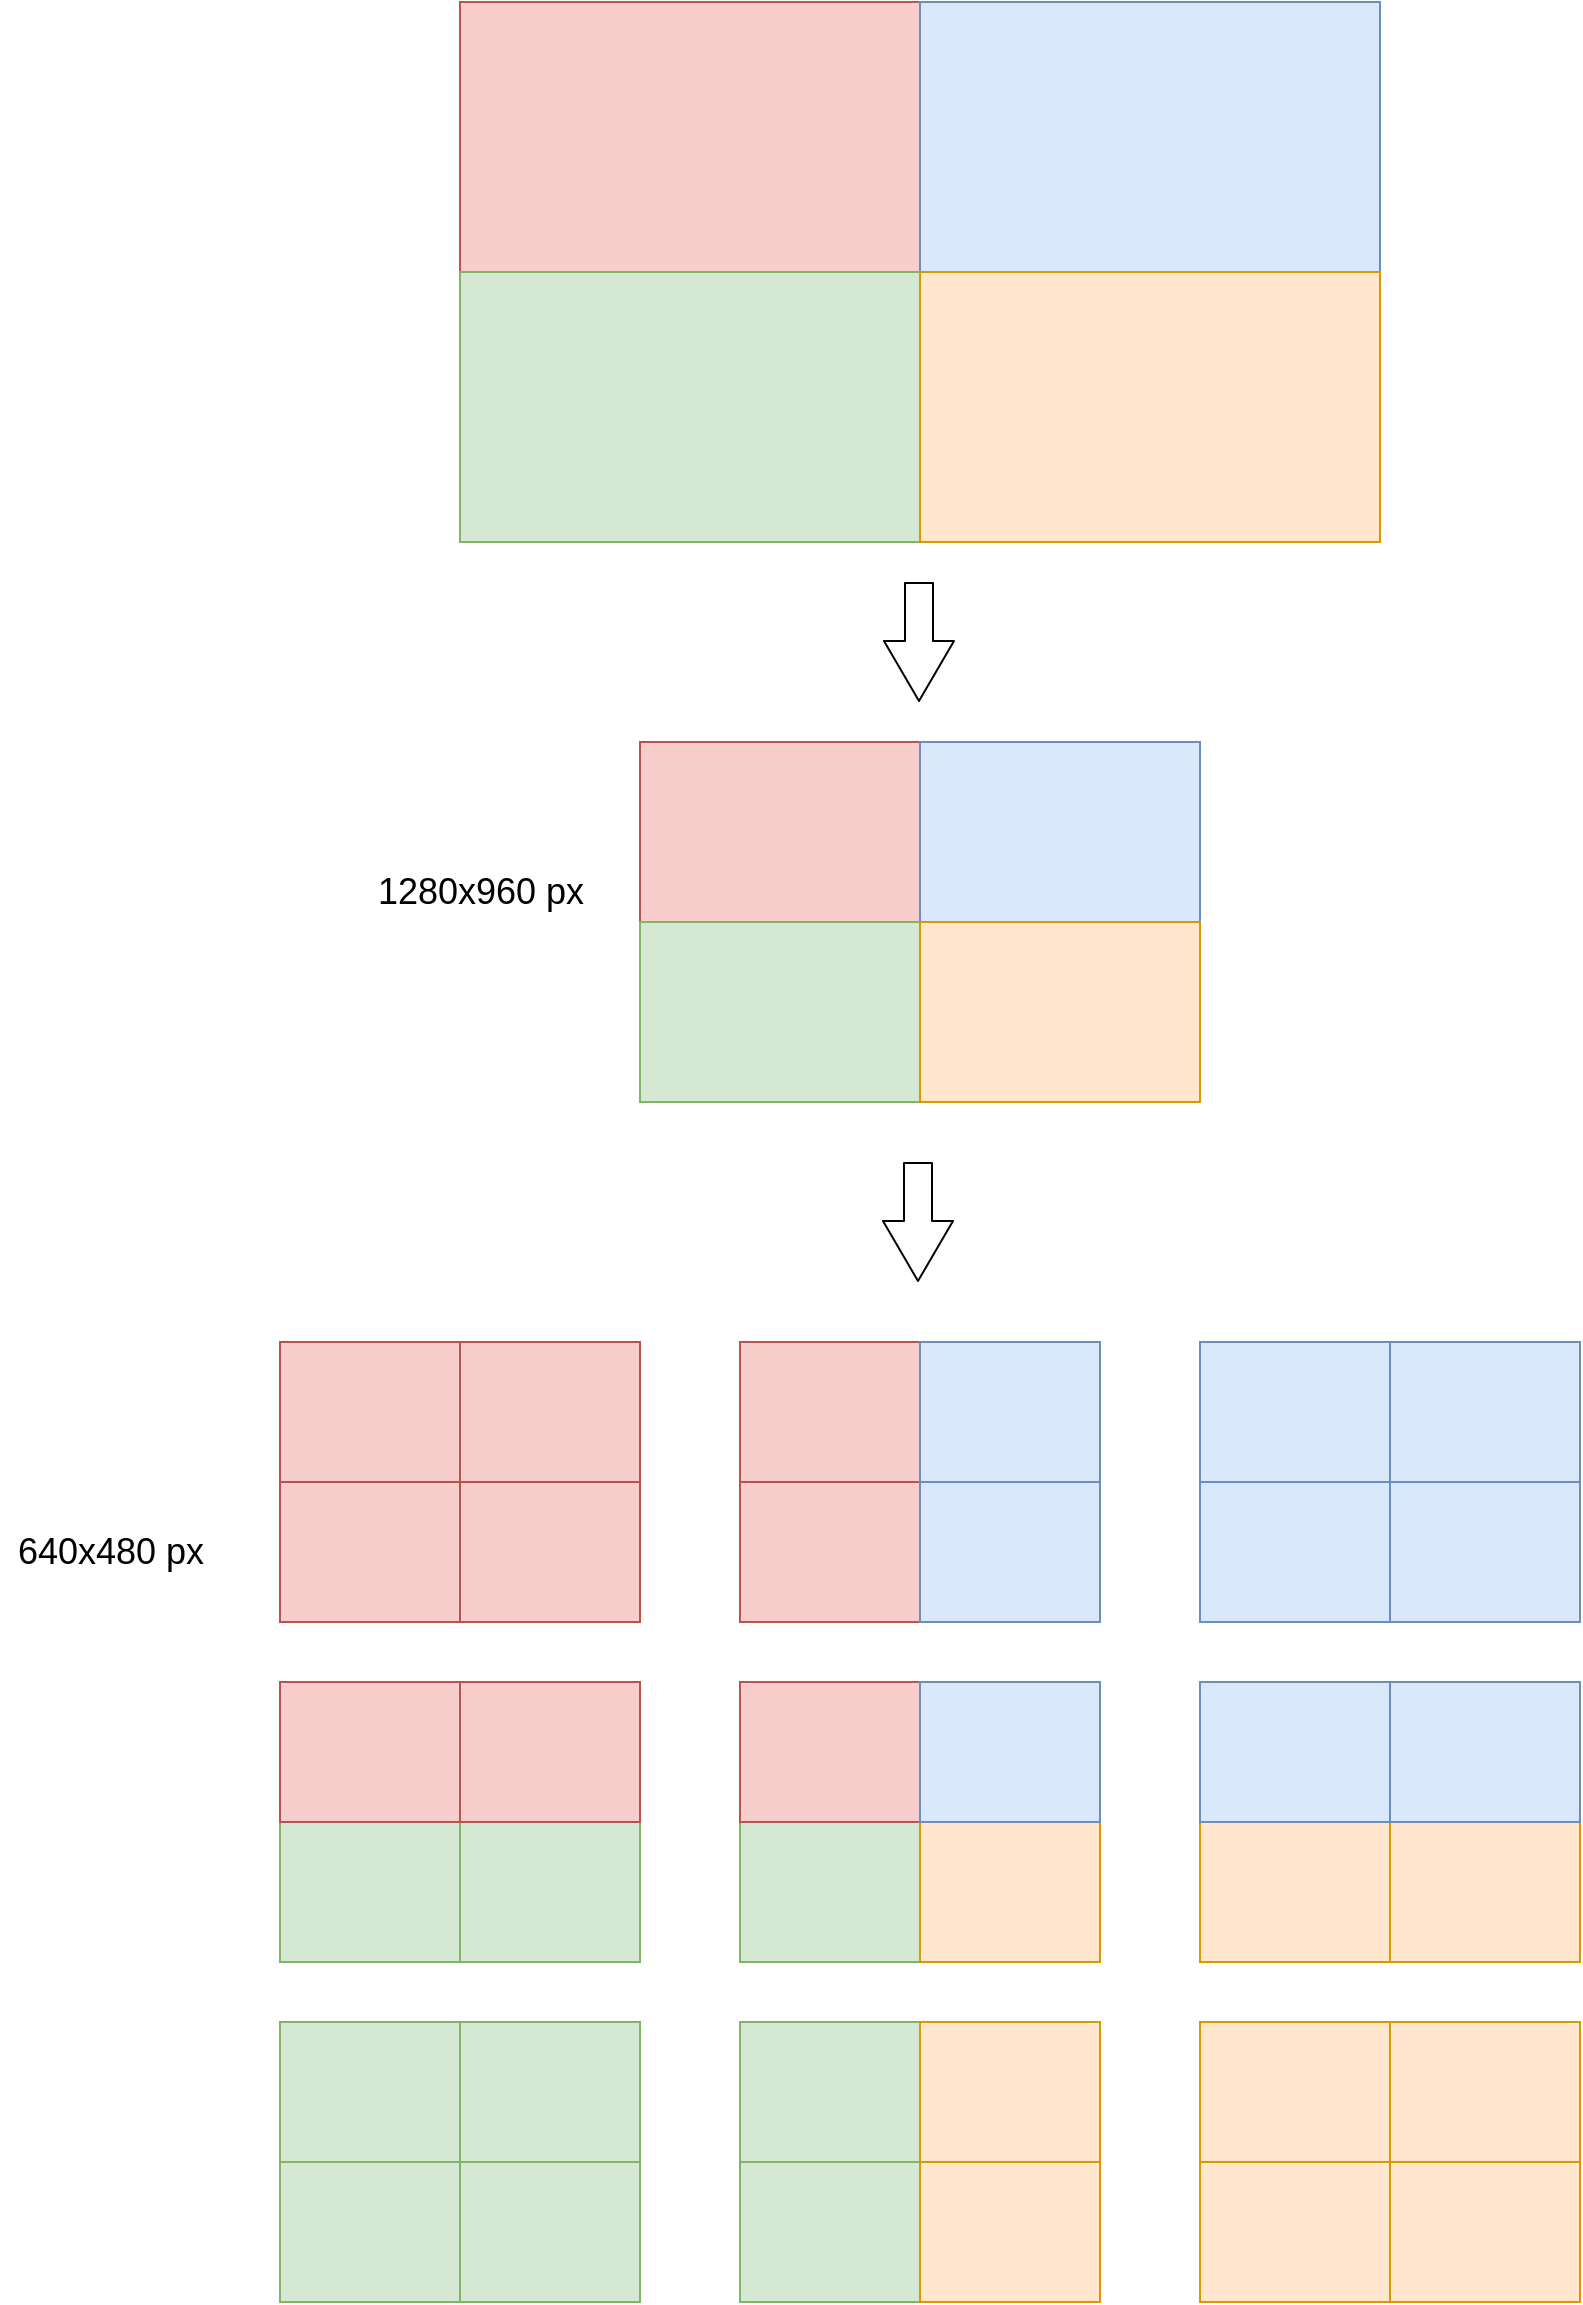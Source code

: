 <mxfile version="14.7.2" type="device"><diagram id="S3eytmQYElzU8fFrAMRG" name="Page-1"><mxGraphModel dx="1422" dy="1954" grid="1" gridSize="10" guides="1" tooltips="1" connect="1" arrows="1" fold="1" page="1" pageScale="1" pageWidth="827" pageHeight="1169" math="0" shadow="0"><root><mxCell id="0"/><mxCell id="1" parent="0"/><mxCell id="_vQqCw-XL2EdoklnSfaK-2" value="" style="rounded=0;whiteSpace=wrap;html=1;" vertex="1" parent="1"><mxGeometry x="230" y="-40" width="460" height="270" as="geometry"/></mxCell><mxCell id="_vQqCw-XL2EdoklnSfaK-3" value="" style="rounded=0;whiteSpace=wrap;html=1;" vertex="1" parent="1"><mxGeometry x="320" y="330" width="280" height="180" as="geometry"/></mxCell><mxCell id="_vQqCw-XL2EdoklnSfaK-4" value="" style="shape=flexArrow;endArrow=classic;html=1;width=14;endSize=9.67;" edge="1" parent="1"><mxGeometry width="50" height="50" relative="1" as="geometry"><mxPoint x="459.5" y="250" as="sourcePoint"/><mxPoint x="459.5" y="310" as="targetPoint"/></mxGeometry></mxCell><mxCell id="_vQqCw-XL2EdoklnSfaK-5" value="1280x960 px" style="text;html=1;align=center;verticalAlign=middle;resizable=0;points=[];autosize=1;strokeColor=none;fontSize=18;" vertex="1" parent="1"><mxGeometry x="180" y="390" width="120" height="30" as="geometry"/></mxCell><mxCell id="_vQqCw-XL2EdoklnSfaK-6" value="" style="rounded=0;whiteSpace=wrap;html=1;fontSize=18;fillColor=#f8cecc;strokeColor=#b85450;" vertex="1" parent="1"><mxGeometry x="320" y="330" width="140" height="90" as="geometry"/></mxCell><mxCell id="_vQqCw-XL2EdoklnSfaK-9" value="" style="rounded=0;whiteSpace=wrap;html=1;fontSize=18;fillColor=#dae8fc;strokeColor=#6c8ebf;" vertex="1" parent="1"><mxGeometry x="460" y="330" width="140" height="90" as="geometry"/></mxCell><mxCell id="_vQqCw-XL2EdoklnSfaK-12" value="" style="rounded=0;whiteSpace=wrap;html=1;fontSize=18;fillColor=#d5e8d4;strokeColor=#82b366;" vertex="1" parent="1"><mxGeometry x="320" y="420" width="140" height="90" as="geometry"/></mxCell><mxCell id="_vQqCw-XL2EdoklnSfaK-13" value="" style="rounded=0;whiteSpace=wrap;html=1;fontSize=18;fillColor=#ffe6cc;strokeColor=#d79b00;" vertex="1" parent="1"><mxGeometry x="460" y="420" width="140" height="90" as="geometry"/></mxCell><mxCell id="_vQqCw-XL2EdoklnSfaK-14" value="" style="rounded=0;whiteSpace=wrap;html=1;fontSize=18;fillColor=#f8cecc;strokeColor=#b85450;" vertex="1" parent="1"><mxGeometry x="230" y="-40" width="230" height="135" as="geometry"/></mxCell><mxCell id="_vQqCw-XL2EdoklnSfaK-15" value="" style="rounded=0;whiteSpace=wrap;html=1;fontSize=18;fillColor=#dae8fc;strokeColor=#6c8ebf;" vertex="1" parent="1"><mxGeometry x="460" y="-40" width="230" height="135" as="geometry"/></mxCell><mxCell id="_vQqCw-XL2EdoklnSfaK-16" value="" style="rounded=0;whiteSpace=wrap;html=1;fontSize=18;fillColor=#d5e8d4;strokeColor=#82b366;" vertex="1" parent="1"><mxGeometry x="230" y="95" width="230" height="135" as="geometry"/></mxCell><mxCell id="_vQqCw-XL2EdoklnSfaK-17" value="" style="rounded=0;whiteSpace=wrap;html=1;fontSize=18;fillColor=#ffe6cc;strokeColor=#d79b00;" vertex="1" parent="1"><mxGeometry x="460" y="95" width="230" height="135" as="geometry"/></mxCell><mxCell id="_vQqCw-XL2EdoklnSfaK-20" value="" style="rounded=0;whiteSpace=wrap;html=1;fontSize=18;fillColor=#f8cecc;strokeColor=#b85450;" vertex="1" parent="1"><mxGeometry x="140" y="700" width="90" height="70" as="geometry"/></mxCell><mxCell id="_vQqCw-XL2EdoklnSfaK-23" value="" style="rounded=0;whiteSpace=wrap;html=1;fontSize=18;fillColor=#f8cecc;strokeColor=#b85450;" vertex="1" parent="1"><mxGeometry x="230" y="700" width="90" height="70" as="geometry"/></mxCell><mxCell id="_vQqCw-XL2EdoklnSfaK-24" value="" style="rounded=0;whiteSpace=wrap;html=1;fontSize=18;fillColor=#f8cecc;strokeColor=#b85450;" vertex="1" parent="1"><mxGeometry x="140" y="630" width="90" height="70" as="geometry"/></mxCell><mxCell id="_vQqCw-XL2EdoklnSfaK-25" value="" style="rounded=0;whiteSpace=wrap;html=1;fontSize=18;fillColor=#f8cecc;strokeColor=#b85450;" vertex="1" parent="1"><mxGeometry x="230" y="630" width="90" height="70" as="geometry"/></mxCell><mxCell id="_vQqCw-XL2EdoklnSfaK-26" value="" style="rounded=0;whiteSpace=wrap;html=1;fontSize=18;fillColor=#f8cecc;strokeColor=#b85450;" vertex="1" parent="1"><mxGeometry x="370" y="700" width="90" height="70" as="geometry"/></mxCell><mxCell id="_vQqCw-XL2EdoklnSfaK-27" value="" style="rounded=0;whiteSpace=wrap;html=1;fontSize=18;fillColor=#dae8fc;strokeColor=#6c8ebf;" vertex="1" parent="1"><mxGeometry x="460" y="700" width="90" height="70" as="geometry"/></mxCell><mxCell id="_vQqCw-XL2EdoklnSfaK-28" value="" style="rounded=0;whiteSpace=wrap;html=1;fontSize=18;fillColor=#f8cecc;strokeColor=#b85450;" vertex="1" parent="1"><mxGeometry x="370" y="630" width="90" height="70" as="geometry"/></mxCell><mxCell id="_vQqCw-XL2EdoklnSfaK-29" value="" style="rounded=0;whiteSpace=wrap;html=1;fontSize=18;fillColor=#dae8fc;strokeColor=#6c8ebf;" vertex="1" parent="1"><mxGeometry x="460" y="630" width="90" height="70" as="geometry"/></mxCell><mxCell id="_vQqCw-XL2EdoklnSfaK-30" value="" style="rounded=0;whiteSpace=wrap;html=1;fontSize=18;fillColor=#dae8fc;strokeColor=#6c8ebf;" vertex="1" parent="1"><mxGeometry x="600" y="700" width="95" height="70" as="geometry"/></mxCell><mxCell id="_vQqCw-XL2EdoklnSfaK-31" value="" style="rounded=0;whiteSpace=wrap;html=1;fontSize=18;fillColor=#dae8fc;strokeColor=#6c8ebf;" vertex="1" parent="1"><mxGeometry x="695" y="700" width="95" height="70" as="geometry"/></mxCell><mxCell id="_vQqCw-XL2EdoklnSfaK-32" value="" style="rounded=0;whiteSpace=wrap;html=1;fontSize=18;fillColor=#dae8fc;strokeColor=#6c8ebf;" vertex="1" parent="1"><mxGeometry x="600" y="630" width="95" height="70" as="geometry"/></mxCell><mxCell id="_vQqCw-XL2EdoklnSfaK-33" value="" style="rounded=0;whiteSpace=wrap;html=1;fontSize=18;fillColor=#dae8fc;strokeColor=#6c8ebf;" vertex="1" parent="1"><mxGeometry x="695" y="630" width="95" height="70" as="geometry"/></mxCell><mxCell id="_vQqCw-XL2EdoklnSfaK-34" value="" style="rounded=0;whiteSpace=wrap;html=1;fontSize=18;fillColor=#d5e8d4;strokeColor=#82b366;" vertex="1" parent="1"><mxGeometry x="140" y="870" width="90" height="70" as="geometry"/></mxCell><mxCell id="_vQqCw-XL2EdoklnSfaK-35" value="" style="rounded=0;whiteSpace=wrap;html=1;fontSize=18;fillColor=#d5e8d4;strokeColor=#82b366;" vertex="1" parent="1"><mxGeometry x="230" y="870" width="90" height="70" as="geometry"/></mxCell><mxCell id="_vQqCw-XL2EdoklnSfaK-36" value="" style="rounded=0;whiteSpace=wrap;html=1;fontSize=18;fillColor=#f8cecc;strokeColor=#b85450;" vertex="1" parent="1"><mxGeometry x="140" y="800" width="90" height="70" as="geometry"/></mxCell><mxCell id="_vQqCw-XL2EdoklnSfaK-37" value="" style="rounded=0;whiteSpace=wrap;html=1;fontSize=18;fillColor=#f8cecc;strokeColor=#b85450;" vertex="1" parent="1"><mxGeometry x="230" y="800" width="90" height="70" as="geometry"/></mxCell><mxCell id="_vQqCw-XL2EdoklnSfaK-38" value="" style="rounded=0;whiteSpace=wrap;html=1;fontSize=18;fillColor=#d5e8d4;strokeColor=#82b366;" vertex="1" parent="1"><mxGeometry x="370" y="870" width="90" height="70" as="geometry"/></mxCell><mxCell id="_vQqCw-XL2EdoklnSfaK-39" value="" style="rounded=0;whiteSpace=wrap;html=1;fontSize=18;fillColor=#ffe6cc;strokeColor=#d79b00;" vertex="1" parent="1"><mxGeometry x="460" y="870" width="90" height="70" as="geometry"/></mxCell><mxCell id="_vQqCw-XL2EdoklnSfaK-40" value="" style="rounded=0;whiteSpace=wrap;html=1;fontSize=18;fillColor=#f8cecc;strokeColor=#b85450;" vertex="1" parent="1"><mxGeometry x="370" y="800" width="90" height="70" as="geometry"/></mxCell><mxCell id="_vQqCw-XL2EdoklnSfaK-41" value="" style="rounded=0;whiteSpace=wrap;html=1;fontSize=18;fillColor=#dae8fc;strokeColor=#6c8ebf;" vertex="1" parent="1"><mxGeometry x="460" y="800" width="90" height="70" as="geometry"/></mxCell><mxCell id="_vQqCw-XL2EdoklnSfaK-42" value="" style="rounded=0;whiteSpace=wrap;html=1;fontSize=18;fillColor=#ffe6cc;strokeColor=#d79b00;" vertex="1" parent="1"><mxGeometry x="600" y="870" width="95" height="70" as="geometry"/></mxCell><mxCell id="_vQqCw-XL2EdoklnSfaK-43" value="" style="rounded=0;whiteSpace=wrap;html=1;fontSize=18;fillColor=#ffe6cc;strokeColor=#d79b00;" vertex="1" parent="1"><mxGeometry x="695" y="870" width="95" height="70" as="geometry"/></mxCell><mxCell id="_vQqCw-XL2EdoklnSfaK-44" value="" style="rounded=0;whiteSpace=wrap;html=1;fontSize=18;fillColor=#dae8fc;strokeColor=#6c8ebf;" vertex="1" parent="1"><mxGeometry x="600" y="800" width="95" height="70" as="geometry"/></mxCell><mxCell id="_vQqCw-XL2EdoklnSfaK-45" value="" style="rounded=0;whiteSpace=wrap;html=1;fontSize=18;fillColor=#dae8fc;strokeColor=#6c8ebf;" vertex="1" parent="1"><mxGeometry x="695" y="800" width="95" height="70" as="geometry"/></mxCell><mxCell id="_vQqCw-XL2EdoklnSfaK-46" value="" style="rounded=0;whiteSpace=wrap;html=1;fontSize=18;fillColor=#d5e8d4;strokeColor=#82b366;" vertex="1" parent="1"><mxGeometry x="140" y="1040" width="90" height="70" as="geometry"/></mxCell><mxCell id="_vQqCw-XL2EdoklnSfaK-47" value="" style="rounded=0;whiteSpace=wrap;html=1;fontSize=18;fillColor=#d5e8d4;strokeColor=#82b366;" vertex="1" parent="1"><mxGeometry x="230" y="1040" width="90" height="70" as="geometry"/></mxCell><mxCell id="_vQqCw-XL2EdoklnSfaK-48" value="" style="rounded=0;whiteSpace=wrap;html=1;fontSize=18;fillColor=#d5e8d4;strokeColor=#82b366;" vertex="1" parent="1"><mxGeometry x="140" y="970" width="90" height="70" as="geometry"/></mxCell><mxCell id="_vQqCw-XL2EdoklnSfaK-49" value="" style="rounded=0;whiteSpace=wrap;html=1;fontSize=18;fillColor=#d5e8d4;strokeColor=#82b366;" vertex="1" parent="1"><mxGeometry x="230" y="970" width="90" height="70" as="geometry"/></mxCell><mxCell id="_vQqCw-XL2EdoklnSfaK-50" value="" style="rounded=0;whiteSpace=wrap;html=1;fontSize=18;fillColor=#d5e8d4;strokeColor=#82b366;" vertex="1" parent="1"><mxGeometry x="370" y="1040" width="90" height="70" as="geometry"/></mxCell><mxCell id="_vQqCw-XL2EdoklnSfaK-51" value="" style="rounded=0;whiteSpace=wrap;html=1;fontSize=18;fillColor=#ffe6cc;strokeColor=#d79b00;" vertex="1" parent="1"><mxGeometry x="460" y="1040" width="90" height="70" as="geometry"/></mxCell><mxCell id="_vQqCw-XL2EdoklnSfaK-52" value="" style="rounded=0;whiteSpace=wrap;html=1;fontSize=18;fillColor=#d5e8d4;strokeColor=#82b366;" vertex="1" parent="1"><mxGeometry x="370" y="970" width="90" height="70" as="geometry"/></mxCell><mxCell id="_vQqCw-XL2EdoklnSfaK-53" value="" style="rounded=0;whiteSpace=wrap;html=1;fontSize=18;fillColor=#ffe6cc;strokeColor=#d79b00;" vertex="1" parent="1"><mxGeometry x="460" y="970" width="90" height="70" as="geometry"/></mxCell><mxCell id="_vQqCw-XL2EdoklnSfaK-54" value="" style="rounded=0;whiteSpace=wrap;html=1;fontSize=18;fillColor=#ffe6cc;strokeColor=#d79b00;" vertex="1" parent="1"><mxGeometry x="600" y="1040" width="95" height="70" as="geometry"/></mxCell><mxCell id="_vQqCw-XL2EdoklnSfaK-55" value="" style="rounded=0;whiteSpace=wrap;html=1;fontSize=18;fillColor=#ffe6cc;strokeColor=#d79b00;" vertex="1" parent="1"><mxGeometry x="695" y="1040" width="95" height="70" as="geometry"/></mxCell><mxCell id="_vQqCw-XL2EdoklnSfaK-56" value="" style="rounded=0;whiteSpace=wrap;html=1;fontSize=18;fillColor=#ffe6cc;strokeColor=#d79b00;" vertex="1" parent="1"><mxGeometry x="600" y="970" width="95" height="70" as="geometry"/></mxCell><mxCell id="_vQqCw-XL2EdoklnSfaK-57" value="" style="rounded=0;whiteSpace=wrap;html=1;fontSize=18;fillColor=#ffe6cc;strokeColor=#d79b00;" vertex="1" parent="1"><mxGeometry x="695" y="970" width="95" height="70" as="geometry"/></mxCell><mxCell id="_vQqCw-XL2EdoklnSfaK-61" value="640x480 px" style="text;html=1;align=center;verticalAlign=middle;resizable=0;points=[];autosize=1;strokeColor=none;fontSize=18;" vertex="1" parent="1"><mxGeometry y="720" width="110" height="30" as="geometry"/></mxCell><mxCell id="_vQqCw-XL2EdoklnSfaK-62" value="" style="shape=flexArrow;endArrow=classic;html=1;width=14;endSize=9.67;" edge="1" parent="1"><mxGeometry width="50" height="50" relative="1" as="geometry"><mxPoint x="459" y="540" as="sourcePoint"/><mxPoint x="459" y="600" as="targetPoint"/></mxGeometry></mxCell></root></mxGraphModel></diagram></mxfile>